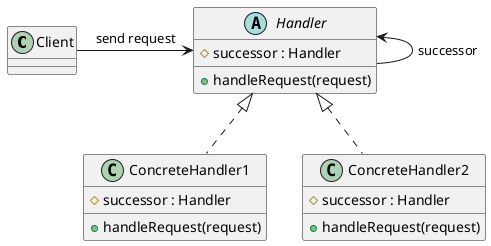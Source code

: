 @startuml
'https://plantuml.com/class-diagram

class Client
abstract class Handler {
# successor : Handler
+ handleRequest(request)
}

class ConcreteHandler1 implements Handler {
# successor : Handler
+ handleRequest(request)
}
class ConcreteHandler2 implements Handler {
# successor : Handler
+ handleRequest(request)
}

Client -> Handler : send request
Handler <- Handler : successor


@enduml